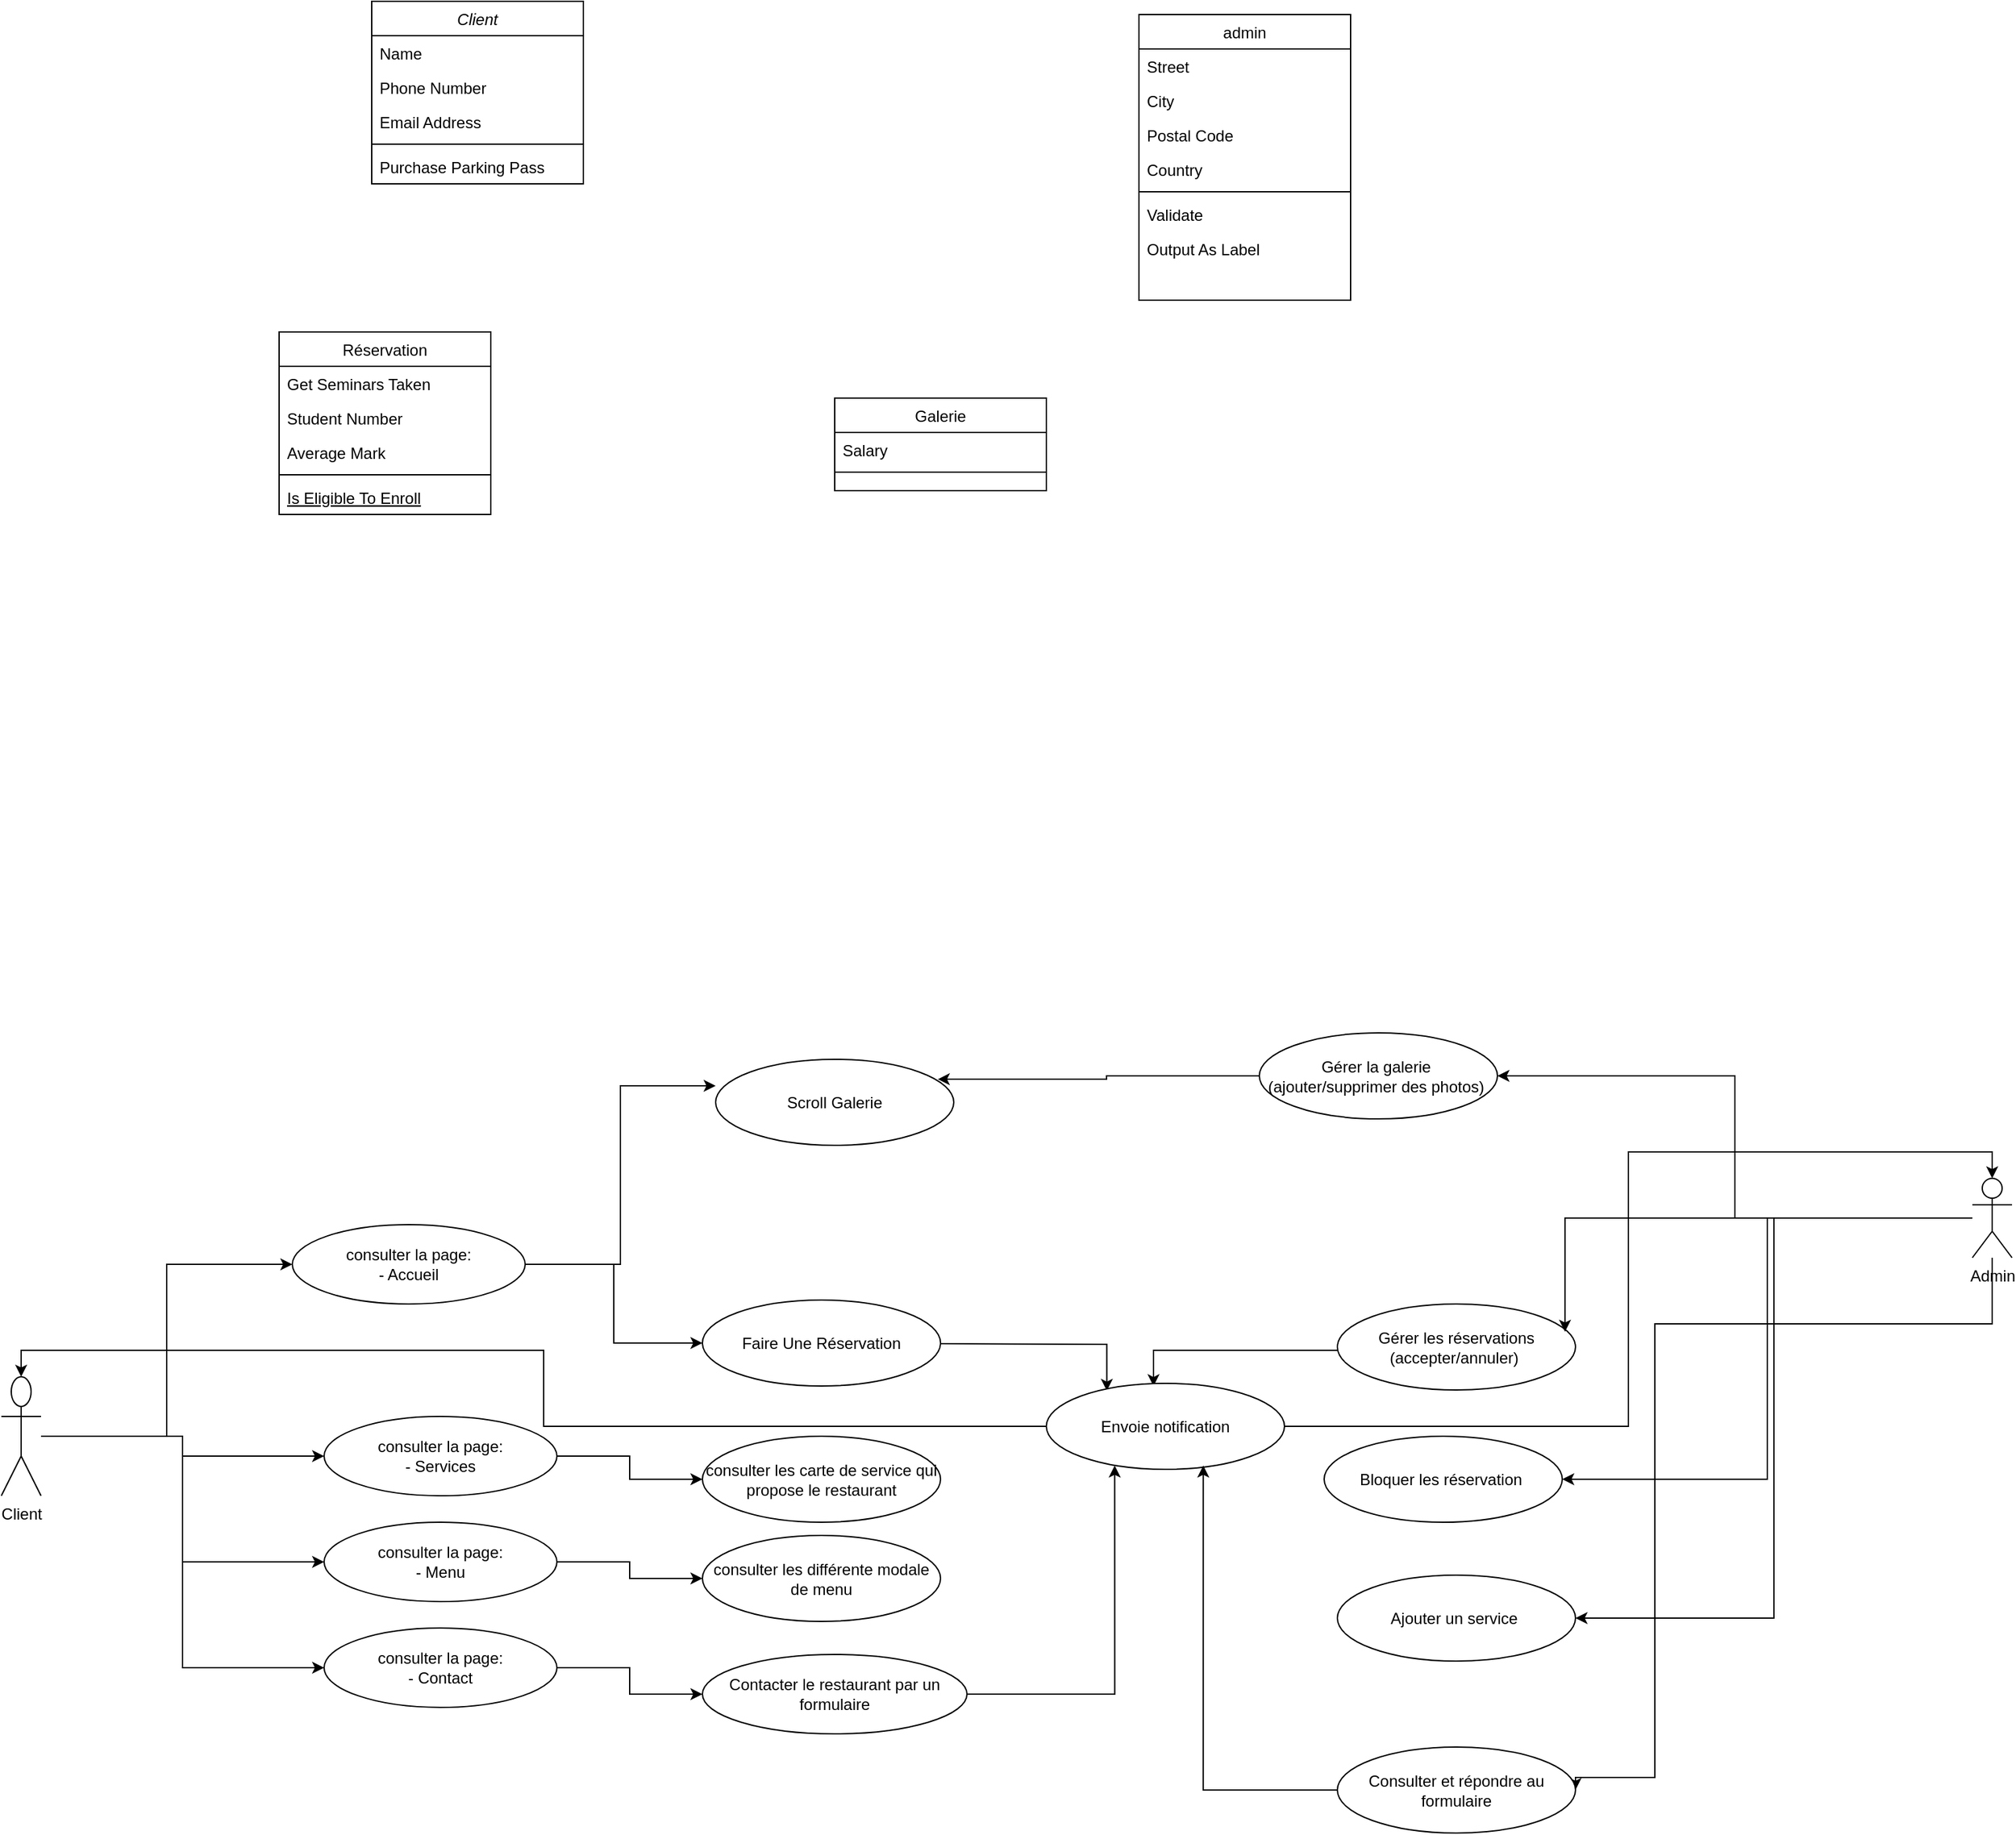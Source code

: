 <mxfile version="24.7.0" type="github">
  <diagram id="C5RBs43oDa-KdzZeNtuy" name="Page-1">
    <mxGraphModel dx="1906" dy="2037" grid="1" gridSize="10" guides="1" tooltips="1" connect="1" arrows="1" fold="1" page="1" pageScale="1" pageWidth="827" pageHeight="1169" math="0" shadow="0">
      <root>
        <mxCell id="WIyWlLk6GJQsqaUBKTNV-0" />
        <mxCell id="WIyWlLk6GJQsqaUBKTNV-1" parent="WIyWlLk6GJQsqaUBKTNV-0" />
        <mxCell id="zkfFHV4jXpPFQw0GAbJ--0" value="Client" style="swimlane;fontStyle=2;align=center;verticalAlign=top;childLayout=stackLayout;horizontal=1;startSize=26;horizontalStack=0;resizeParent=1;resizeLast=0;collapsible=1;marginBottom=0;rounded=0;shadow=0;strokeWidth=1;" parent="WIyWlLk6GJQsqaUBKTNV-1" vertex="1">
          <mxGeometry x="390" y="-430" width="160" height="138" as="geometry">
            <mxRectangle x="230" y="140" width="160" height="26" as="alternateBounds" />
          </mxGeometry>
        </mxCell>
        <mxCell id="zkfFHV4jXpPFQw0GAbJ--1" value="Name" style="text;align=left;verticalAlign=top;spacingLeft=4;spacingRight=4;overflow=hidden;rotatable=0;points=[[0,0.5],[1,0.5]];portConstraint=eastwest;" parent="zkfFHV4jXpPFQw0GAbJ--0" vertex="1">
          <mxGeometry y="26" width="160" height="26" as="geometry" />
        </mxCell>
        <mxCell id="zkfFHV4jXpPFQw0GAbJ--2" value="Phone Number" style="text;align=left;verticalAlign=top;spacingLeft=4;spacingRight=4;overflow=hidden;rotatable=0;points=[[0,0.5],[1,0.5]];portConstraint=eastwest;rounded=0;shadow=0;html=0;" parent="zkfFHV4jXpPFQw0GAbJ--0" vertex="1">
          <mxGeometry y="52" width="160" height="26" as="geometry" />
        </mxCell>
        <mxCell id="zkfFHV4jXpPFQw0GAbJ--3" value="Email Address" style="text;align=left;verticalAlign=top;spacingLeft=4;spacingRight=4;overflow=hidden;rotatable=0;points=[[0,0.5],[1,0.5]];portConstraint=eastwest;rounded=0;shadow=0;html=0;" parent="zkfFHV4jXpPFQw0GAbJ--0" vertex="1">
          <mxGeometry y="78" width="160" height="26" as="geometry" />
        </mxCell>
        <mxCell id="zkfFHV4jXpPFQw0GAbJ--4" value="" style="line;html=1;strokeWidth=1;align=left;verticalAlign=middle;spacingTop=-1;spacingLeft=3;spacingRight=3;rotatable=0;labelPosition=right;points=[];portConstraint=eastwest;" parent="zkfFHV4jXpPFQw0GAbJ--0" vertex="1">
          <mxGeometry y="104" width="160" height="8" as="geometry" />
        </mxCell>
        <mxCell id="zkfFHV4jXpPFQw0GAbJ--5" value="Purchase Parking Pass" style="text;align=left;verticalAlign=top;spacingLeft=4;spacingRight=4;overflow=hidden;rotatable=0;points=[[0,0.5],[1,0.5]];portConstraint=eastwest;" parent="zkfFHV4jXpPFQw0GAbJ--0" vertex="1">
          <mxGeometry y="112" width="160" height="26" as="geometry" />
        </mxCell>
        <mxCell id="zkfFHV4jXpPFQw0GAbJ--6" value="Réservation" style="swimlane;fontStyle=0;align=center;verticalAlign=top;childLayout=stackLayout;horizontal=1;startSize=26;horizontalStack=0;resizeParent=1;resizeLast=0;collapsible=1;marginBottom=0;rounded=0;shadow=0;strokeWidth=1;" parent="WIyWlLk6GJQsqaUBKTNV-1" vertex="1">
          <mxGeometry x="320" y="-180" width="160" height="138" as="geometry">
            <mxRectangle x="130" y="380" width="160" height="26" as="alternateBounds" />
          </mxGeometry>
        </mxCell>
        <mxCell id="zkfFHV4jXpPFQw0GAbJ--11" value="Get Seminars Taken" style="text;align=left;verticalAlign=top;spacingLeft=4;spacingRight=4;overflow=hidden;rotatable=0;points=[[0,0.5],[1,0.5]];portConstraint=eastwest;" parent="zkfFHV4jXpPFQw0GAbJ--6" vertex="1">
          <mxGeometry y="26" width="160" height="26" as="geometry" />
        </mxCell>
        <mxCell id="zkfFHV4jXpPFQw0GAbJ--7" value="Student Number" style="text;align=left;verticalAlign=top;spacingLeft=4;spacingRight=4;overflow=hidden;rotatable=0;points=[[0,0.5],[1,0.5]];portConstraint=eastwest;" parent="zkfFHV4jXpPFQw0GAbJ--6" vertex="1">
          <mxGeometry y="52" width="160" height="26" as="geometry" />
        </mxCell>
        <mxCell id="zkfFHV4jXpPFQw0GAbJ--8" value="Average Mark" style="text;align=left;verticalAlign=top;spacingLeft=4;spacingRight=4;overflow=hidden;rotatable=0;points=[[0,0.5],[1,0.5]];portConstraint=eastwest;rounded=0;shadow=0;html=0;" parent="zkfFHV4jXpPFQw0GAbJ--6" vertex="1">
          <mxGeometry y="78" width="160" height="26" as="geometry" />
        </mxCell>
        <mxCell id="zkfFHV4jXpPFQw0GAbJ--9" value="" style="line;html=1;strokeWidth=1;align=left;verticalAlign=middle;spacingTop=-1;spacingLeft=3;spacingRight=3;rotatable=0;labelPosition=right;points=[];portConstraint=eastwest;" parent="zkfFHV4jXpPFQw0GAbJ--6" vertex="1">
          <mxGeometry y="104" width="160" height="8" as="geometry" />
        </mxCell>
        <mxCell id="zkfFHV4jXpPFQw0GAbJ--10" value="Is Eligible To Enroll" style="text;align=left;verticalAlign=top;spacingLeft=4;spacingRight=4;overflow=hidden;rotatable=0;points=[[0,0.5],[1,0.5]];portConstraint=eastwest;fontStyle=4" parent="zkfFHV4jXpPFQw0GAbJ--6" vertex="1">
          <mxGeometry y="112" width="160" height="26" as="geometry" />
        </mxCell>
        <mxCell id="zkfFHV4jXpPFQw0GAbJ--13" value="Galerie" style="swimlane;fontStyle=0;align=center;verticalAlign=top;childLayout=stackLayout;horizontal=1;startSize=26;horizontalStack=0;resizeParent=1;resizeLast=0;collapsible=1;marginBottom=0;rounded=0;shadow=0;strokeWidth=1;" parent="WIyWlLk6GJQsqaUBKTNV-1" vertex="1">
          <mxGeometry x="740" y="-130" width="160" height="70" as="geometry">
            <mxRectangle x="340" y="380" width="170" height="26" as="alternateBounds" />
          </mxGeometry>
        </mxCell>
        <mxCell id="zkfFHV4jXpPFQw0GAbJ--14" value="Salary" style="text;align=left;verticalAlign=top;spacingLeft=4;spacingRight=4;overflow=hidden;rotatable=0;points=[[0,0.5],[1,0.5]];portConstraint=eastwest;" parent="zkfFHV4jXpPFQw0GAbJ--13" vertex="1">
          <mxGeometry y="26" width="160" height="26" as="geometry" />
        </mxCell>
        <mxCell id="zkfFHV4jXpPFQw0GAbJ--15" value="" style="line;html=1;strokeWidth=1;align=left;verticalAlign=middle;spacingTop=-1;spacingLeft=3;spacingRight=3;rotatable=0;labelPosition=right;points=[];portConstraint=eastwest;" parent="zkfFHV4jXpPFQw0GAbJ--13" vertex="1">
          <mxGeometry y="52" width="160" height="8" as="geometry" />
        </mxCell>
        <mxCell id="zkfFHV4jXpPFQw0GAbJ--17" value="admin" style="swimlane;fontStyle=0;align=center;verticalAlign=top;childLayout=stackLayout;horizontal=1;startSize=26;horizontalStack=0;resizeParent=1;resizeLast=0;collapsible=1;marginBottom=0;rounded=0;shadow=0;strokeWidth=1;" parent="WIyWlLk6GJQsqaUBKTNV-1" vertex="1">
          <mxGeometry x="970" y="-420" width="160" height="216" as="geometry">
            <mxRectangle x="550" y="140" width="160" height="26" as="alternateBounds" />
          </mxGeometry>
        </mxCell>
        <mxCell id="zkfFHV4jXpPFQw0GAbJ--18" value="Street" style="text;align=left;verticalAlign=top;spacingLeft=4;spacingRight=4;overflow=hidden;rotatable=0;points=[[0,0.5],[1,0.5]];portConstraint=eastwest;" parent="zkfFHV4jXpPFQw0GAbJ--17" vertex="1">
          <mxGeometry y="26" width="160" height="26" as="geometry" />
        </mxCell>
        <mxCell id="zkfFHV4jXpPFQw0GAbJ--19" value="City" style="text;align=left;verticalAlign=top;spacingLeft=4;spacingRight=4;overflow=hidden;rotatable=0;points=[[0,0.5],[1,0.5]];portConstraint=eastwest;rounded=0;shadow=0;html=0;" parent="zkfFHV4jXpPFQw0GAbJ--17" vertex="1">
          <mxGeometry y="52" width="160" height="26" as="geometry" />
        </mxCell>
        <mxCell id="zkfFHV4jXpPFQw0GAbJ--21" value="Postal Code" style="text;align=left;verticalAlign=top;spacingLeft=4;spacingRight=4;overflow=hidden;rotatable=0;points=[[0,0.5],[1,0.5]];portConstraint=eastwest;rounded=0;shadow=0;html=0;" parent="zkfFHV4jXpPFQw0GAbJ--17" vertex="1">
          <mxGeometry y="78" width="160" height="26" as="geometry" />
        </mxCell>
        <mxCell id="zkfFHV4jXpPFQw0GAbJ--22" value="Country" style="text;align=left;verticalAlign=top;spacingLeft=4;spacingRight=4;overflow=hidden;rotatable=0;points=[[0,0.5],[1,0.5]];portConstraint=eastwest;rounded=0;shadow=0;html=0;" parent="zkfFHV4jXpPFQw0GAbJ--17" vertex="1">
          <mxGeometry y="104" width="160" height="26" as="geometry" />
        </mxCell>
        <mxCell id="zkfFHV4jXpPFQw0GAbJ--23" value="" style="line;html=1;strokeWidth=1;align=left;verticalAlign=middle;spacingTop=-1;spacingLeft=3;spacingRight=3;rotatable=0;labelPosition=right;points=[];portConstraint=eastwest;" parent="zkfFHV4jXpPFQw0GAbJ--17" vertex="1">
          <mxGeometry y="130" width="160" height="8" as="geometry" />
        </mxCell>
        <mxCell id="zkfFHV4jXpPFQw0GAbJ--24" value="Validate" style="text;align=left;verticalAlign=top;spacingLeft=4;spacingRight=4;overflow=hidden;rotatable=0;points=[[0,0.5],[1,0.5]];portConstraint=eastwest;" parent="zkfFHV4jXpPFQw0GAbJ--17" vertex="1">
          <mxGeometry y="138" width="160" height="26" as="geometry" />
        </mxCell>
        <mxCell id="zkfFHV4jXpPFQw0GAbJ--25" value="Output As Label" style="text;align=left;verticalAlign=top;spacingLeft=4;spacingRight=4;overflow=hidden;rotatable=0;points=[[0,0.5],[1,0.5]];portConstraint=eastwest;" parent="zkfFHV4jXpPFQw0GAbJ--17" vertex="1">
          <mxGeometry y="164" width="160" height="26" as="geometry" />
        </mxCell>
        <mxCell id="RlHaV4vxu3F59mGX_yIF-45" style="edgeStyle=orthogonalEdgeStyle;rounded=0;orthogonalLoop=1;jettySize=auto;html=1;entryX=1;entryY=0.5;entryDx=0;entryDy=0;" edge="1" parent="WIyWlLk6GJQsqaUBKTNV-1" source="RlHaV4vxu3F59mGX_yIF-2" target="RlHaV4vxu3F59mGX_yIF-40">
          <mxGeometry relative="1" as="geometry" />
        </mxCell>
        <mxCell id="RlHaV4vxu3F59mGX_yIF-46" style="edgeStyle=orthogonalEdgeStyle;rounded=0;orthogonalLoop=1;jettySize=auto;html=1;entryX=1;entryY=0.5;entryDx=0;entryDy=0;" edge="1" parent="WIyWlLk6GJQsqaUBKTNV-1" source="RlHaV4vxu3F59mGX_yIF-2" target="RlHaV4vxu3F59mGX_yIF-41">
          <mxGeometry relative="1" as="geometry" />
        </mxCell>
        <mxCell id="RlHaV4vxu3F59mGX_yIF-53" style="edgeStyle=orthogonalEdgeStyle;rounded=0;orthogonalLoop=1;jettySize=auto;html=1;entryX=1;entryY=0.5;entryDx=0;entryDy=0;" edge="1" parent="WIyWlLk6GJQsqaUBKTNV-1" source="RlHaV4vxu3F59mGX_yIF-2" target="RlHaV4vxu3F59mGX_yIF-39">
          <mxGeometry relative="1" as="geometry" />
        </mxCell>
        <mxCell id="RlHaV4vxu3F59mGX_yIF-55" style="edgeStyle=orthogonalEdgeStyle;rounded=0;orthogonalLoop=1;jettySize=auto;html=1;entryX=1;entryY=0.5;entryDx=0;entryDy=0;" edge="1" parent="WIyWlLk6GJQsqaUBKTNV-1" source="RlHaV4vxu3F59mGX_yIF-2" target="RlHaV4vxu3F59mGX_yIF-54">
          <mxGeometry relative="1" as="geometry">
            <Array as="points">
              <mxPoint x="1360" y="570" />
              <mxPoint x="1360" y="913" />
            </Array>
          </mxGeometry>
        </mxCell>
        <mxCell id="RlHaV4vxu3F59mGX_yIF-2" value="Admin" style="shape=umlActor;verticalLabelPosition=bottom;verticalAlign=top;html=1;outlineConnect=0;" vertex="1" parent="WIyWlLk6GJQsqaUBKTNV-1">
          <mxGeometry x="1600" y="460" width="30" height="60" as="geometry" />
        </mxCell>
        <mxCell id="RlHaV4vxu3F59mGX_yIF-27" style="edgeStyle=orthogonalEdgeStyle;rounded=0;orthogonalLoop=1;jettySize=auto;html=1;" edge="1" parent="WIyWlLk6GJQsqaUBKTNV-1" source="RlHaV4vxu3F59mGX_yIF-8" target="RlHaV4vxu3F59mGX_yIF-19">
          <mxGeometry relative="1" as="geometry" />
        </mxCell>
        <mxCell id="RlHaV4vxu3F59mGX_yIF-28" style="edgeStyle=orthogonalEdgeStyle;rounded=0;orthogonalLoop=1;jettySize=auto;html=1;entryX=0;entryY=0.5;entryDx=0;entryDy=0;" edge="1" parent="WIyWlLk6GJQsqaUBKTNV-1" source="RlHaV4vxu3F59mGX_yIF-8" target="RlHaV4vxu3F59mGX_yIF-20">
          <mxGeometry relative="1" as="geometry" />
        </mxCell>
        <mxCell id="RlHaV4vxu3F59mGX_yIF-29" style="edgeStyle=orthogonalEdgeStyle;rounded=0;orthogonalLoop=1;jettySize=auto;html=1;entryX=0;entryY=0.5;entryDx=0;entryDy=0;" edge="1" parent="WIyWlLk6GJQsqaUBKTNV-1" source="RlHaV4vxu3F59mGX_yIF-8" target="RlHaV4vxu3F59mGX_yIF-21">
          <mxGeometry relative="1" as="geometry" />
        </mxCell>
        <mxCell id="RlHaV4vxu3F59mGX_yIF-57" style="edgeStyle=orthogonalEdgeStyle;rounded=0;orthogonalLoop=1;jettySize=auto;html=1;entryX=0;entryY=0.5;entryDx=0;entryDy=0;" edge="1" parent="WIyWlLk6GJQsqaUBKTNV-1" source="RlHaV4vxu3F59mGX_yIF-8" target="RlHaV4vxu3F59mGX_yIF-12">
          <mxGeometry relative="1" as="geometry" />
        </mxCell>
        <object label="Client" id="RlHaV4vxu3F59mGX_yIF-8">
          <mxCell style="shape=umlActor;verticalLabelPosition=bottom;verticalAlign=top;html=1;outlineConnect=0;" vertex="1" parent="WIyWlLk6GJQsqaUBKTNV-1">
            <mxGeometry x="110" y="610" width="30" height="90" as="geometry" />
          </mxCell>
        </object>
        <mxCell id="RlHaV4vxu3F59mGX_yIF-30" style="edgeStyle=orthogonalEdgeStyle;rounded=0;orthogonalLoop=1;jettySize=auto;html=1;" edge="1" parent="WIyWlLk6GJQsqaUBKTNV-1" source="RlHaV4vxu3F59mGX_yIF-12" target="RlHaV4vxu3F59mGX_yIF-14">
          <mxGeometry relative="1" as="geometry" />
        </mxCell>
        <mxCell id="RlHaV4vxu3F59mGX_yIF-12" value="consulter la page:&lt;br&gt;- Accueil" style="ellipse;whiteSpace=wrap;html=1;" vertex="1" parent="WIyWlLk6GJQsqaUBKTNV-1">
          <mxGeometry x="330" y="495" width="176" height="60" as="geometry" />
        </mxCell>
        <mxCell id="RlHaV4vxu3F59mGX_yIF-14" value="Faire Une Réservation" style="ellipse;whiteSpace=wrap;html=1;" vertex="1" parent="WIyWlLk6GJQsqaUBKTNV-1">
          <mxGeometry x="640" y="552" width="180" height="65" as="geometry" />
        </mxCell>
        <mxCell id="RlHaV4vxu3F59mGX_yIF-17" value="Contacter le restaurant par un formulaire" style="ellipse;whiteSpace=wrap;html=1;" vertex="1" parent="WIyWlLk6GJQsqaUBKTNV-1">
          <mxGeometry x="640" y="820" width="200" height="60" as="geometry" />
        </mxCell>
        <mxCell id="RlHaV4vxu3F59mGX_yIF-33" style="edgeStyle=orthogonalEdgeStyle;rounded=0;orthogonalLoop=1;jettySize=auto;html=1;" edge="1" parent="WIyWlLk6GJQsqaUBKTNV-1" source="RlHaV4vxu3F59mGX_yIF-19" target="RlHaV4vxu3F59mGX_yIF-23">
          <mxGeometry relative="1" as="geometry" />
        </mxCell>
        <mxCell id="RlHaV4vxu3F59mGX_yIF-19" value="consulter la page:&lt;br&gt;- Services" style="ellipse;whiteSpace=wrap;html=1;" vertex="1" parent="WIyWlLk6GJQsqaUBKTNV-1">
          <mxGeometry x="354" y="640" width="176" height="60" as="geometry" />
        </mxCell>
        <mxCell id="RlHaV4vxu3F59mGX_yIF-20" value="consulter la page:&lt;br&gt;- Menu" style="ellipse;whiteSpace=wrap;html=1;" vertex="1" parent="WIyWlLk6GJQsqaUBKTNV-1">
          <mxGeometry x="354" y="720" width="176" height="60" as="geometry" />
        </mxCell>
        <mxCell id="RlHaV4vxu3F59mGX_yIF-35" style="edgeStyle=orthogonalEdgeStyle;rounded=0;orthogonalLoop=1;jettySize=auto;html=1;" edge="1" parent="WIyWlLk6GJQsqaUBKTNV-1" source="RlHaV4vxu3F59mGX_yIF-21" target="RlHaV4vxu3F59mGX_yIF-17">
          <mxGeometry relative="1" as="geometry" />
        </mxCell>
        <mxCell id="RlHaV4vxu3F59mGX_yIF-21" value="consulter la page:&lt;br&gt;- Contact" style="ellipse;whiteSpace=wrap;html=1;" vertex="1" parent="WIyWlLk6GJQsqaUBKTNV-1">
          <mxGeometry x="354" y="800" width="176" height="60" as="geometry" />
        </mxCell>
        <mxCell id="RlHaV4vxu3F59mGX_yIF-47" style="edgeStyle=orthogonalEdgeStyle;rounded=0;orthogonalLoop=1;jettySize=auto;html=1;entryX=0.254;entryY=0.087;entryDx=0;entryDy=0;exitX=1;exitY=0.385;exitDx=0;exitDy=0;exitPerimeter=0;entryPerimeter=0;" edge="1" parent="WIyWlLk6GJQsqaUBKTNV-1" target="RlHaV4vxu3F59mGX_yIF-42">
          <mxGeometry relative="1" as="geometry">
            <mxPoint x="820" y="585.025" as="sourcePoint" />
            <mxPoint x="943.38" y="626.315" as="targetPoint" />
          </mxGeometry>
        </mxCell>
        <mxCell id="RlHaV4vxu3F59mGX_yIF-22" value="Scroll Galerie" style="ellipse;whiteSpace=wrap;html=1;" vertex="1" parent="WIyWlLk6GJQsqaUBKTNV-1">
          <mxGeometry x="650" y="370" width="180" height="65" as="geometry" />
        </mxCell>
        <mxCell id="RlHaV4vxu3F59mGX_yIF-23" value="consulter les carte de service qui propose le restaurant" style="ellipse;whiteSpace=wrap;html=1;" vertex="1" parent="WIyWlLk6GJQsqaUBKTNV-1">
          <mxGeometry x="640" y="655" width="180" height="65" as="geometry" />
        </mxCell>
        <mxCell id="RlHaV4vxu3F59mGX_yIF-52" style="edgeStyle=orthogonalEdgeStyle;rounded=0;orthogonalLoop=1;jettySize=auto;html=1;entryX=0.45;entryY=0.033;entryDx=0;entryDy=0;entryPerimeter=0;" edge="1" parent="WIyWlLk6GJQsqaUBKTNV-1" source="RlHaV4vxu3F59mGX_yIF-24" target="RlHaV4vxu3F59mGX_yIF-42">
          <mxGeometry relative="1" as="geometry">
            <mxPoint x="970" y="560" as="targetPoint" />
            <Array as="points">
              <mxPoint x="981" y="590" />
            </Array>
          </mxGeometry>
        </mxCell>
        <mxCell id="RlHaV4vxu3F59mGX_yIF-24" value="Gérer les réservations&lt;div&gt;(accepter/annuler)&amp;nbsp;&lt;/div&gt;" style="ellipse;whiteSpace=wrap;html=1;" vertex="1" parent="WIyWlLk6GJQsqaUBKTNV-1">
          <mxGeometry x="1120" y="555" width="180" height="65" as="geometry" />
        </mxCell>
        <mxCell id="RlHaV4vxu3F59mGX_yIF-25" value="consulter les différente modale de menu" style="ellipse;whiteSpace=wrap;html=1;" vertex="1" parent="WIyWlLk6GJQsqaUBKTNV-1">
          <mxGeometry x="640" y="730" width="180" height="65" as="geometry" />
        </mxCell>
        <mxCell id="RlHaV4vxu3F59mGX_yIF-31" style="edgeStyle=orthogonalEdgeStyle;rounded=0;orthogonalLoop=1;jettySize=auto;html=1;entryX=0;entryY=0.308;entryDx=0;entryDy=0;entryPerimeter=0;" edge="1" parent="WIyWlLk6GJQsqaUBKTNV-1" source="RlHaV4vxu3F59mGX_yIF-12" target="RlHaV4vxu3F59mGX_yIF-22">
          <mxGeometry relative="1" as="geometry" />
        </mxCell>
        <mxCell id="RlHaV4vxu3F59mGX_yIF-34" style="edgeStyle=orthogonalEdgeStyle;rounded=0;orthogonalLoop=1;jettySize=auto;html=1;entryX=0;entryY=0.5;entryDx=0;entryDy=0;" edge="1" parent="WIyWlLk6GJQsqaUBKTNV-1" source="RlHaV4vxu3F59mGX_yIF-20" target="RlHaV4vxu3F59mGX_yIF-25">
          <mxGeometry relative="1" as="geometry">
            <mxPoint x="670" y="750" as="targetPoint" />
          </mxGeometry>
        </mxCell>
        <mxCell id="RlHaV4vxu3F59mGX_yIF-38" style="edgeStyle=orthogonalEdgeStyle;rounded=0;orthogonalLoop=1;jettySize=auto;html=1;entryX=0.956;entryY=0.323;entryDx=0;entryDy=0;entryPerimeter=0;" edge="1" parent="WIyWlLk6GJQsqaUBKTNV-1" source="RlHaV4vxu3F59mGX_yIF-2" target="RlHaV4vxu3F59mGX_yIF-24">
          <mxGeometry relative="1" as="geometry" />
        </mxCell>
        <mxCell id="RlHaV4vxu3F59mGX_yIF-39" value="&lt;div&gt;Ajouter un service&amp;nbsp;&lt;/div&gt;" style="ellipse;whiteSpace=wrap;html=1;" vertex="1" parent="WIyWlLk6GJQsqaUBKTNV-1">
          <mxGeometry x="1120" y="760" width="180" height="65" as="geometry" />
        </mxCell>
        <mxCell id="RlHaV4vxu3F59mGX_yIF-40" value="Gérer la galerie&amp;nbsp;&lt;div&gt;(ajouter/supprimer des photos)&amp;nbsp;&lt;/div&gt;" style="ellipse;whiteSpace=wrap;html=1;" vertex="1" parent="WIyWlLk6GJQsqaUBKTNV-1">
          <mxGeometry x="1061" y="350" width="180" height="65" as="geometry" />
        </mxCell>
        <mxCell id="RlHaV4vxu3F59mGX_yIF-41" value="&lt;div&gt;Bloquer les réservation&amp;nbsp;&lt;/div&gt;" style="ellipse;whiteSpace=wrap;html=1;" vertex="1" parent="WIyWlLk6GJQsqaUBKTNV-1">
          <mxGeometry x="1110" y="655" width="180" height="65" as="geometry" />
        </mxCell>
        <mxCell id="RlHaV4vxu3F59mGX_yIF-42" value="Envoie notification" style="ellipse;whiteSpace=wrap;html=1;" vertex="1" parent="WIyWlLk6GJQsqaUBKTNV-1">
          <mxGeometry x="900" y="615" width="180" height="65" as="geometry" />
        </mxCell>
        <mxCell id="RlHaV4vxu3F59mGX_yIF-48" style="edgeStyle=orthogonalEdgeStyle;rounded=0;orthogonalLoop=1;jettySize=auto;html=1;entryX=0.5;entryY=0;entryDx=0;entryDy=0;entryPerimeter=0;" edge="1" parent="WIyWlLk6GJQsqaUBKTNV-1" source="RlHaV4vxu3F59mGX_yIF-42" target="RlHaV4vxu3F59mGX_yIF-2">
          <mxGeometry relative="1" as="geometry" />
        </mxCell>
        <mxCell id="RlHaV4vxu3F59mGX_yIF-50" style="edgeStyle=orthogonalEdgeStyle;rounded=0;orthogonalLoop=1;jettySize=auto;html=1;entryX=0.5;entryY=0;entryDx=0;entryDy=0;entryPerimeter=0;" edge="1" parent="WIyWlLk6GJQsqaUBKTNV-1" source="RlHaV4vxu3F59mGX_yIF-42" target="RlHaV4vxu3F59mGX_yIF-8">
          <mxGeometry relative="1" as="geometry" />
        </mxCell>
        <mxCell id="RlHaV4vxu3F59mGX_yIF-51" style="edgeStyle=orthogonalEdgeStyle;rounded=0;orthogonalLoop=1;jettySize=auto;html=1;entryX=0.933;entryY=0.231;entryDx=0;entryDy=0;entryPerimeter=0;" edge="1" parent="WIyWlLk6GJQsqaUBKTNV-1" source="RlHaV4vxu3F59mGX_yIF-40" target="RlHaV4vxu3F59mGX_yIF-22">
          <mxGeometry relative="1" as="geometry" />
        </mxCell>
        <mxCell id="RlHaV4vxu3F59mGX_yIF-54" value="&lt;div&gt;Consulter et répondre au formulaire&lt;/div&gt;" style="ellipse;whiteSpace=wrap;html=1;" vertex="1" parent="WIyWlLk6GJQsqaUBKTNV-1">
          <mxGeometry x="1120" y="890" width="180" height="65" as="geometry" />
        </mxCell>
        <mxCell id="RlHaV4vxu3F59mGX_yIF-58" style="edgeStyle=orthogonalEdgeStyle;rounded=0;orthogonalLoop=1;jettySize=auto;html=1;entryX=0.287;entryY=0.956;entryDx=0;entryDy=0;entryPerimeter=0;" edge="1" parent="WIyWlLk6GJQsqaUBKTNV-1" source="RlHaV4vxu3F59mGX_yIF-17" target="RlHaV4vxu3F59mGX_yIF-42">
          <mxGeometry relative="1" as="geometry" />
        </mxCell>
        <mxCell id="RlHaV4vxu3F59mGX_yIF-59" style="edgeStyle=orthogonalEdgeStyle;rounded=0;orthogonalLoop=1;jettySize=auto;html=1;entryX=0.659;entryY=0.956;entryDx=0;entryDy=0;entryPerimeter=0;" edge="1" parent="WIyWlLk6GJQsqaUBKTNV-1" source="RlHaV4vxu3F59mGX_yIF-54" target="RlHaV4vxu3F59mGX_yIF-42">
          <mxGeometry relative="1" as="geometry" />
        </mxCell>
      </root>
    </mxGraphModel>
  </diagram>
</mxfile>
